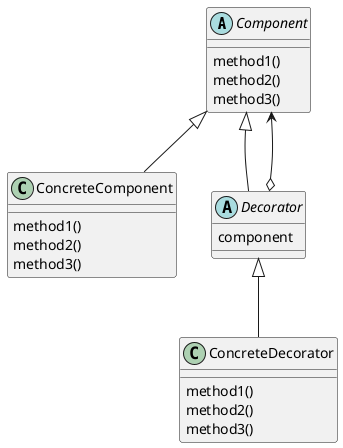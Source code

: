 @startuml
abstract class Component {
    method1()
    method2()
    method3()
}
class ConcreteComponent {
    method1()
    method2()
    method3()
}
abstract class Decorator {
    component
}
class ConcreteDecorator {
    method1()
    method2()
    method3()
}

Component <|-- ConcreteComponent
Component <|-- Decorator
Decorator o--> Component
Decorator <|-- ConcreteDecorator
@enduml